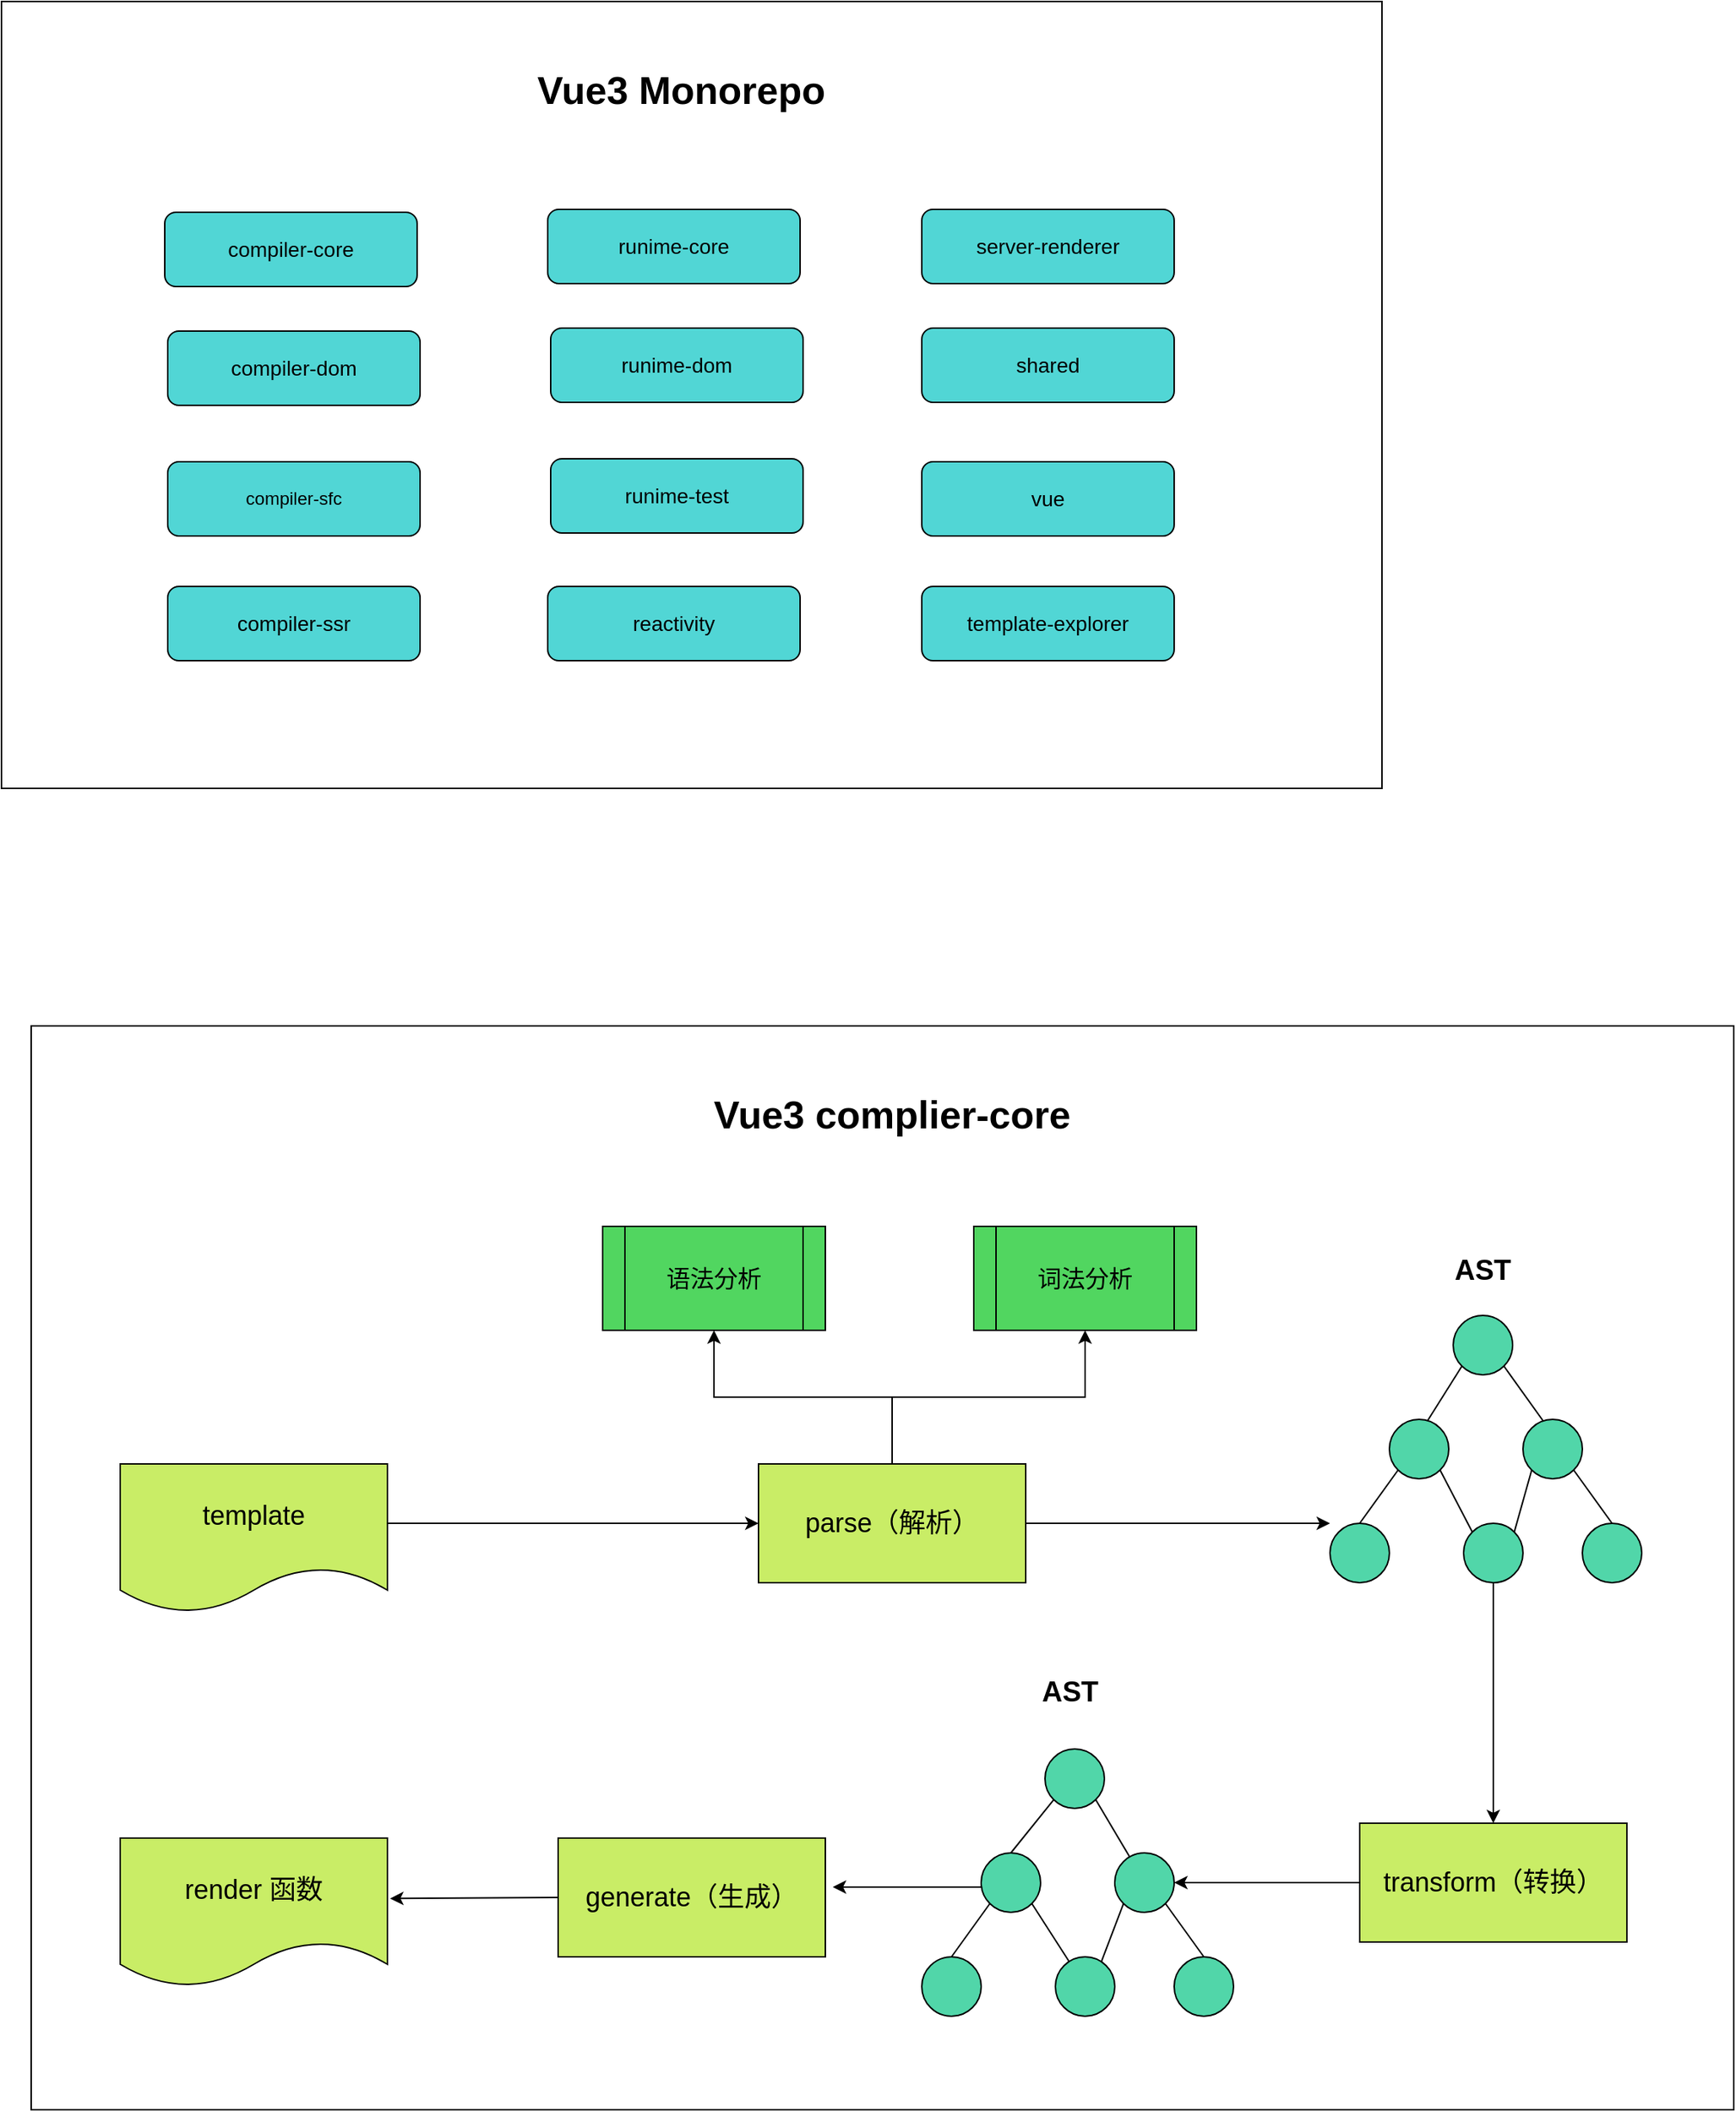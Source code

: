 <mxfile version="13.9.2" type="github">
  <diagram id="C5RBs43oDa-KdzZeNtuy" name="Page-1">
    <mxGraphModel dx="1351" dy="789" grid="1" gridSize="10" guides="1" tooltips="1" connect="1" arrows="1" fold="1" page="1" pageScale="1" pageWidth="1654" pageHeight="2336" math="0" shadow="0">
      <root>
        <mxCell id="WIyWlLk6GJQsqaUBKTNV-0" />
        <mxCell id="WIyWlLk6GJQsqaUBKTNV-1" parent="WIyWlLk6GJQsqaUBKTNV-0" />
        <mxCell id="2uKyOJZ1EWHe63vv_vlm-28" value="" style="rounded=0;whiteSpace=wrap;html=1;" vertex="1" parent="WIyWlLk6GJQsqaUBKTNV-1">
          <mxGeometry x="120" y="30" width="930" height="530" as="geometry" />
        </mxCell>
        <mxCell id="2uKyOJZ1EWHe63vv_vlm-29" value="&lt;font style=&quot;font-size: 14px&quot;&gt;compiler-core&lt;/font&gt;" style="rounded=1;whiteSpace=wrap;html=1;fillColor=#51D6D5;" vertex="1" parent="WIyWlLk6GJQsqaUBKTNV-1">
          <mxGeometry x="230" y="172" width="170" height="50" as="geometry" />
        </mxCell>
        <mxCell id="2uKyOJZ1EWHe63vv_vlm-30" value="&lt;font style=&quot;font-size: 14px&quot;&gt;compiler-dom&lt;/font&gt;" style="rounded=1;whiteSpace=wrap;html=1;fillColor=#51D6D5;" vertex="1" parent="WIyWlLk6GJQsqaUBKTNV-1">
          <mxGeometry x="232" y="252" width="170" height="50" as="geometry" />
        </mxCell>
        <mxCell id="2uKyOJZ1EWHe63vv_vlm-31" value="compiler-sfc" style="rounded=1;whiteSpace=wrap;html=1;fillColor=#51D6D5;" vertex="1" parent="WIyWlLk6GJQsqaUBKTNV-1">
          <mxGeometry x="232" y="340" width="170" height="50" as="geometry" />
        </mxCell>
        <mxCell id="2uKyOJZ1EWHe63vv_vlm-32" value="&lt;font style=&quot;font-size: 14px&quot;&gt;compiler-ssr&lt;/font&gt;" style="rounded=1;whiteSpace=wrap;html=1;fillColor=#51D6D5;" vertex="1" parent="WIyWlLk6GJQsqaUBKTNV-1">
          <mxGeometry x="232" y="424" width="170" height="50" as="geometry" />
        </mxCell>
        <mxCell id="2uKyOJZ1EWHe63vv_vlm-33" value="&lt;font style=&quot;font-size: 14px&quot;&gt;reactivity&lt;/font&gt;" style="rounded=1;whiteSpace=wrap;html=1;fillColor=#51D6D5;" vertex="1" parent="WIyWlLk6GJQsqaUBKTNV-1">
          <mxGeometry x="488" y="424" width="170" height="50" as="geometry" />
        </mxCell>
        <mxCell id="2uKyOJZ1EWHe63vv_vlm-34" value="&lt;font style=&quot;font-size: 14px&quot;&gt;runime-core&lt;/font&gt;" style="rounded=1;whiteSpace=wrap;html=1;fillColor=#51D6D5;" vertex="1" parent="WIyWlLk6GJQsqaUBKTNV-1">
          <mxGeometry x="488" y="170" width="170" height="50" as="geometry" />
        </mxCell>
        <mxCell id="2uKyOJZ1EWHe63vv_vlm-35" value="&lt;font style=&quot;font-size: 14px&quot;&gt;runime-dom&lt;/font&gt;" style="rounded=1;whiteSpace=wrap;html=1;fillColor=#51D6D5;" vertex="1" parent="WIyWlLk6GJQsqaUBKTNV-1">
          <mxGeometry x="490" y="250" width="170" height="50" as="geometry" />
        </mxCell>
        <mxCell id="2uKyOJZ1EWHe63vv_vlm-36" value="&lt;font style=&quot;font-size: 14px&quot;&gt;runime-test&lt;/font&gt;" style="rounded=1;whiteSpace=wrap;html=1;fillColor=#51D6D5;" vertex="1" parent="WIyWlLk6GJQsqaUBKTNV-1">
          <mxGeometry x="490" y="338" width="170" height="50" as="geometry" />
        </mxCell>
        <mxCell id="2uKyOJZ1EWHe63vv_vlm-37" value="&lt;font style=&quot;font-size: 14px&quot;&gt;server-renderer&lt;/font&gt;" style="rounded=1;whiteSpace=wrap;html=1;fillColor=#51D6D5;" vertex="1" parent="WIyWlLk6GJQsqaUBKTNV-1">
          <mxGeometry x="740" y="170" width="170" height="50" as="geometry" />
        </mxCell>
        <mxCell id="2uKyOJZ1EWHe63vv_vlm-38" value="&lt;font style=&quot;font-size: 14px&quot;&gt;shared&lt;/font&gt;" style="rounded=1;whiteSpace=wrap;html=1;fillColor=#51D6D5;" vertex="1" parent="WIyWlLk6GJQsqaUBKTNV-1">
          <mxGeometry x="740" y="250" width="170" height="50" as="geometry" />
        </mxCell>
        <mxCell id="2uKyOJZ1EWHe63vv_vlm-39" value="&lt;font style=&quot;font-size: 14px&quot;&gt;template-explorer&lt;/font&gt;" style="rounded=1;whiteSpace=wrap;html=1;fillColor=#51D6D5;" vertex="1" parent="WIyWlLk6GJQsqaUBKTNV-1">
          <mxGeometry x="740" y="424" width="170" height="50" as="geometry" />
        </mxCell>
        <mxCell id="2uKyOJZ1EWHe63vv_vlm-40" value="&lt;font style=&quot;font-size: 14px&quot;&gt;vue&lt;/font&gt;" style="rounded=1;whiteSpace=wrap;html=1;fillColor=#51D6D5;" vertex="1" parent="WIyWlLk6GJQsqaUBKTNV-1">
          <mxGeometry x="740" y="340" width="170" height="50" as="geometry" />
        </mxCell>
        <mxCell id="2uKyOJZ1EWHe63vv_vlm-41" value="&lt;font style=&quot;font-size: 26px&quot;&gt;&lt;b&gt;Vue3 Monorepo&lt;/b&gt;&lt;/font&gt;" style="text;html=1;strokeColor=none;fillColor=none;align=center;verticalAlign=middle;whiteSpace=wrap;rounded=0;" vertex="1" parent="WIyWlLk6GJQsqaUBKTNV-1">
          <mxGeometry x="446" y="80" width="264" height="20" as="geometry" />
        </mxCell>
        <mxCell id="2uKyOJZ1EWHe63vv_vlm-102" value="" style="rounded=0;whiteSpace=wrap;html=1;fillColor=#FFFFFF;" vertex="1" parent="WIyWlLk6GJQsqaUBKTNV-1">
          <mxGeometry x="140" y="720" width="1147" height="730" as="geometry" />
        </mxCell>
        <mxCell id="2uKyOJZ1EWHe63vv_vlm-150" style="edgeStyle=none;rounded=0;orthogonalLoop=1;jettySize=auto;html=1;endArrow=classic;endFill=1;entryX=0;entryY=0.5;entryDx=0;entryDy=0;" edge="1" parent="WIyWlLk6GJQsqaUBKTNV-1" target="2uKyOJZ1EWHe63vv_vlm-108">
          <mxGeometry relative="1" as="geometry">
            <mxPoint x="610" y="1065" as="targetPoint" />
            <mxPoint x="380" y="1055" as="sourcePoint" />
          </mxGeometry>
        </mxCell>
        <mxCell id="2uKyOJZ1EWHe63vv_vlm-104" value="&lt;font style=&quot;font-size: 18px&quot;&gt;template&lt;/font&gt;" style="shape=document;whiteSpace=wrap;html=1;boundedLbl=1;fillColor=#C9ED66;" vertex="1" parent="WIyWlLk6GJQsqaUBKTNV-1">
          <mxGeometry x="200" y="1015" width="180" height="100" as="geometry" />
        </mxCell>
        <mxCell id="2uKyOJZ1EWHe63vv_vlm-105" style="edgeStyle=orthogonalEdgeStyle;rounded=0;orthogonalLoop=1;jettySize=auto;html=1;exitX=0.5;exitY=0;exitDx=0;exitDy=0;entryX=0.5;entryY=1;entryDx=0;entryDy=0;" edge="1" parent="WIyWlLk6GJQsqaUBKTNV-1" source="2uKyOJZ1EWHe63vv_vlm-108" target="2uKyOJZ1EWHe63vv_vlm-109">
          <mxGeometry relative="1" as="geometry" />
        </mxCell>
        <mxCell id="2uKyOJZ1EWHe63vv_vlm-106" style="edgeStyle=orthogonalEdgeStyle;rounded=0;orthogonalLoop=1;jettySize=auto;html=1;exitX=0.5;exitY=0;exitDx=0;exitDy=0;entryX=0.5;entryY=1;entryDx=0;entryDy=0;" edge="1" parent="WIyWlLk6GJQsqaUBKTNV-1" source="2uKyOJZ1EWHe63vv_vlm-108" target="2uKyOJZ1EWHe63vv_vlm-110">
          <mxGeometry relative="1" as="geometry" />
        </mxCell>
        <mxCell id="2uKyOJZ1EWHe63vv_vlm-107" style="edgeStyle=orthogonalEdgeStyle;rounded=0;orthogonalLoop=1;jettySize=auto;html=1;exitX=1;exitY=0.5;exitDx=0;exitDy=0;" edge="1" parent="WIyWlLk6GJQsqaUBKTNV-1" source="2uKyOJZ1EWHe63vv_vlm-108">
          <mxGeometry relative="1" as="geometry">
            <mxPoint x="1015" y="1055.0" as="targetPoint" />
          </mxGeometry>
        </mxCell>
        <mxCell id="2uKyOJZ1EWHe63vv_vlm-108" value="&lt;span style=&quot;font-size: 18px&quot;&gt;parse（解析）&lt;/span&gt;" style="rounded=0;whiteSpace=wrap;html=1;fillColor=#C9ED66;" vertex="1" parent="WIyWlLk6GJQsqaUBKTNV-1">
          <mxGeometry x="630" y="1015" width="180" height="80" as="geometry" />
        </mxCell>
        <mxCell id="2uKyOJZ1EWHe63vv_vlm-109" value="&lt;font style=&quot;font-size: 16px&quot;&gt;语法分析&lt;/font&gt;" style="shape=process;whiteSpace=wrap;html=1;backgroundOutline=1;fillColor=#51D660;" vertex="1" parent="WIyWlLk6GJQsqaUBKTNV-1">
          <mxGeometry x="525" y="855" width="150" height="70" as="geometry" />
        </mxCell>
        <mxCell id="2uKyOJZ1EWHe63vv_vlm-110" value="&lt;font style=&quot;font-size: 16px&quot;&gt;词法分析&lt;/font&gt;" style="shape=process;whiteSpace=wrap;html=1;backgroundOutline=1;fillColor=#51D660;" vertex="1" parent="WIyWlLk6GJQsqaUBKTNV-1">
          <mxGeometry x="775" y="855" width="150" height="70" as="geometry" />
        </mxCell>
        <mxCell id="2uKyOJZ1EWHe63vv_vlm-111" style="edgeStyle=none;rounded=0;orthogonalLoop=1;jettySize=auto;html=1;exitX=0;exitY=1;exitDx=0;exitDy=0;endArrow=none;endFill=0;" edge="1" parent="WIyWlLk6GJQsqaUBKTNV-1" source="2uKyOJZ1EWHe63vv_vlm-113">
          <mxGeometry relative="1" as="geometry">
            <mxPoint x="1075" y="995.0" as="targetPoint" />
          </mxGeometry>
        </mxCell>
        <mxCell id="2uKyOJZ1EWHe63vv_vlm-112" style="edgeStyle=none;rounded=0;orthogonalLoop=1;jettySize=auto;html=1;exitX=1;exitY=1;exitDx=0;exitDy=0;endArrow=none;endFill=0;" edge="1" parent="WIyWlLk6GJQsqaUBKTNV-1" source="2uKyOJZ1EWHe63vv_vlm-113">
          <mxGeometry relative="1" as="geometry">
            <mxPoint x="1165" y="995.0" as="targetPoint" />
          </mxGeometry>
        </mxCell>
        <mxCell id="2uKyOJZ1EWHe63vv_vlm-113" value="" style="ellipse;whiteSpace=wrap;html=1;aspect=fixed;fillColor=#51D6A9;" vertex="1" parent="WIyWlLk6GJQsqaUBKTNV-1">
          <mxGeometry x="1098" y="915" width="40" height="40" as="geometry" />
        </mxCell>
        <mxCell id="2uKyOJZ1EWHe63vv_vlm-114" style="edgeStyle=none;rounded=0;orthogonalLoop=1;jettySize=auto;html=1;exitX=0;exitY=1;exitDx=0;exitDy=0;entryX=0.5;entryY=0;entryDx=0;entryDy=0;endArrow=none;endFill=0;" edge="1" parent="WIyWlLk6GJQsqaUBKTNV-1" source="2uKyOJZ1EWHe63vv_vlm-116" target="2uKyOJZ1EWHe63vv_vlm-120">
          <mxGeometry relative="1" as="geometry">
            <mxPoint x="1045" y="1045" as="targetPoint" />
          </mxGeometry>
        </mxCell>
        <mxCell id="2uKyOJZ1EWHe63vv_vlm-115" style="edgeStyle=none;rounded=0;orthogonalLoop=1;jettySize=auto;html=1;exitX=1;exitY=1;exitDx=0;exitDy=0;entryX=0;entryY=0;entryDx=0;entryDy=0;endArrow=none;endFill=0;" edge="1" parent="WIyWlLk6GJQsqaUBKTNV-1" source="2uKyOJZ1EWHe63vv_vlm-116" target="2uKyOJZ1EWHe63vv_vlm-122">
          <mxGeometry relative="1" as="geometry" />
        </mxCell>
        <mxCell id="2uKyOJZ1EWHe63vv_vlm-116" value="" style="ellipse;whiteSpace=wrap;html=1;aspect=fixed;fillColor=#51D6A9;" vertex="1" parent="WIyWlLk6GJQsqaUBKTNV-1">
          <mxGeometry x="1055" y="985" width="40" height="40" as="geometry" />
        </mxCell>
        <mxCell id="2uKyOJZ1EWHe63vv_vlm-117" style="edgeStyle=none;rounded=0;orthogonalLoop=1;jettySize=auto;html=1;exitX=1;exitY=1;exitDx=0;exitDy=0;entryX=0.5;entryY=0;entryDx=0;entryDy=0;endArrow=none;endFill=0;" edge="1" parent="WIyWlLk6GJQsqaUBKTNV-1" source="2uKyOJZ1EWHe63vv_vlm-119" target="2uKyOJZ1EWHe63vv_vlm-123">
          <mxGeometry relative="1" as="geometry" />
        </mxCell>
        <mxCell id="2uKyOJZ1EWHe63vv_vlm-118" style="edgeStyle=none;rounded=0;orthogonalLoop=1;jettySize=auto;html=1;exitX=0;exitY=1;exitDx=0;exitDy=0;entryX=1;entryY=0;entryDx=0;entryDy=0;endArrow=none;endFill=0;" edge="1" parent="WIyWlLk6GJQsqaUBKTNV-1" source="2uKyOJZ1EWHe63vv_vlm-119" target="2uKyOJZ1EWHe63vv_vlm-122">
          <mxGeometry relative="1" as="geometry" />
        </mxCell>
        <mxCell id="2uKyOJZ1EWHe63vv_vlm-119" value="" style="ellipse;whiteSpace=wrap;html=1;aspect=fixed;fillColor=#51D6A9;" vertex="1" parent="WIyWlLk6GJQsqaUBKTNV-1">
          <mxGeometry x="1145" y="985" width="40" height="40" as="geometry" />
        </mxCell>
        <mxCell id="2uKyOJZ1EWHe63vv_vlm-120" value="" style="ellipse;whiteSpace=wrap;html=1;aspect=fixed;fillColor=#51D6A9;" vertex="1" parent="WIyWlLk6GJQsqaUBKTNV-1">
          <mxGeometry x="1015" y="1055" width="40" height="40" as="geometry" />
        </mxCell>
        <mxCell id="2uKyOJZ1EWHe63vv_vlm-121" style="edgeStyle=orthogonalEdgeStyle;rounded=0;orthogonalLoop=1;jettySize=auto;html=1;exitX=0.5;exitY=1;exitDx=0;exitDy=0;" edge="1" parent="WIyWlLk6GJQsqaUBKTNV-1" source="2uKyOJZ1EWHe63vv_vlm-122" target="2uKyOJZ1EWHe63vv_vlm-138">
          <mxGeometry relative="1" as="geometry" />
        </mxCell>
        <mxCell id="2uKyOJZ1EWHe63vv_vlm-122" value="" style="ellipse;whiteSpace=wrap;html=1;aspect=fixed;fillColor=#51D6A9;" vertex="1" parent="WIyWlLk6GJQsqaUBKTNV-1">
          <mxGeometry x="1105" y="1055" width="40" height="40" as="geometry" />
        </mxCell>
        <mxCell id="2uKyOJZ1EWHe63vv_vlm-123" value="" style="ellipse;whiteSpace=wrap;html=1;aspect=fixed;fillColor=#51D6A9;" vertex="1" parent="WIyWlLk6GJQsqaUBKTNV-1">
          <mxGeometry x="1185" y="1055" width="40" height="40" as="geometry" />
        </mxCell>
        <mxCell id="2uKyOJZ1EWHe63vv_vlm-124" style="edgeStyle=none;rounded=0;orthogonalLoop=1;jettySize=auto;html=1;exitX=1;exitY=1;exitDx=0;exitDy=0;endArrow=none;endFill=0;" edge="1" parent="WIyWlLk6GJQsqaUBKTNV-1" source="2uKyOJZ1EWHe63vv_vlm-126">
          <mxGeometry relative="1" as="geometry">
            <mxPoint x="882.0" y="1283.0" as="targetPoint" />
          </mxGeometry>
        </mxCell>
        <mxCell id="2uKyOJZ1EWHe63vv_vlm-125" style="edgeStyle=none;rounded=0;orthogonalLoop=1;jettySize=auto;html=1;exitX=0;exitY=1;exitDx=0;exitDy=0;entryX=0.5;entryY=0;entryDx=0;entryDy=0;endArrow=none;endFill=0;" edge="1" parent="WIyWlLk6GJQsqaUBKTNV-1" source="2uKyOJZ1EWHe63vv_vlm-126" target="2uKyOJZ1EWHe63vv_vlm-130">
          <mxGeometry relative="1" as="geometry" />
        </mxCell>
        <mxCell id="2uKyOJZ1EWHe63vv_vlm-126" value="" style="ellipse;whiteSpace=wrap;html=1;aspect=fixed;fillColor=#51D6A9;" vertex="1" parent="WIyWlLk6GJQsqaUBKTNV-1">
          <mxGeometry x="823" y="1207" width="40" height="40" as="geometry" />
        </mxCell>
        <mxCell id="2uKyOJZ1EWHe63vv_vlm-128" style="edgeStyle=none;rounded=0;orthogonalLoop=1;jettySize=auto;html=1;exitX=0;exitY=1;exitDx=0;exitDy=0;entryX=0.5;entryY=0;entryDx=0;entryDy=0;endArrow=none;endFill=0;" edge="1" parent="WIyWlLk6GJQsqaUBKTNV-1" source="2uKyOJZ1EWHe63vv_vlm-130" target="2uKyOJZ1EWHe63vv_vlm-134">
          <mxGeometry relative="1" as="geometry" />
        </mxCell>
        <mxCell id="2uKyOJZ1EWHe63vv_vlm-129" style="edgeStyle=none;rounded=0;orthogonalLoop=1;jettySize=auto;html=1;exitX=1;exitY=1;exitDx=0;exitDy=0;endArrow=none;endFill=0;" edge="1" parent="WIyWlLk6GJQsqaUBKTNV-1" source="2uKyOJZ1EWHe63vv_vlm-130" target="2uKyOJZ1EWHe63vv_vlm-135">
          <mxGeometry relative="1" as="geometry" />
        </mxCell>
        <mxCell id="2uKyOJZ1EWHe63vv_vlm-147" style="edgeStyle=none;rounded=0;orthogonalLoop=1;jettySize=auto;html=1;endArrow=classic;endFill=1;" edge="1" parent="WIyWlLk6GJQsqaUBKTNV-1">
          <mxGeometry relative="1" as="geometry">
            <mxPoint x="780" y="1300" as="sourcePoint" />
            <mxPoint x="680" y="1300" as="targetPoint" />
          </mxGeometry>
        </mxCell>
        <mxCell id="2uKyOJZ1EWHe63vv_vlm-130" value="" style="ellipse;whiteSpace=wrap;html=1;aspect=fixed;fillColor=#51D6A9;" vertex="1" parent="WIyWlLk6GJQsqaUBKTNV-1">
          <mxGeometry x="780" y="1277" width="40" height="40" as="geometry" />
        </mxCell>
        <mxCell id="2uKyOJZ1EWHe63vv_vlm-131" style="edgeStyle=none;rounded=0;orthogonalLoop=1;jettySize=auto;html=1;exitX=0;exitY=1;exitDx=0;exitDy=0;endArrow=none;endFill=0;entryX=0.75;entryY=0.146;entryDx=0;entryDy=0;entryPerimeter=0;" edge="1" parent="WIyWlLk6GJQsqaUBKTNV-1" source="2uKyOJZ1EWHe63vv_vlm-133" target="2uKyOJZ1EWHe63vv_vlm-135">
          <mxGeometry relative="1" as="geometry">
            <mxPoint x="860" y="1344" as="targetPoint" />
          </mxGeometry>
        </mxCell>
        <mxCell id="2uKyOJZ1EWHe63vv_vlm-132" style="edgeStyle=none;rounded=0;orthogonalLoop=1;jettySize=auto;html=1;exitX=1;exitY=1;exitDx=0;exitDy=0;entryX=0.5;entryY=0;entryDx=0;entryDy=0;endArrow=none;endFill=0;" edge="1" parent="WIyWlLk6GJQsqaUBKTNV-1" source="2uKyOJZ1EWHe63vv_vlm-133" target="2uKyOJZ1EWHe63vv_vlm-136">
          <mxGeometry relative="1" as="geometry" />
        </mxCell>
        <mxCell id="2uKyOJZ1EWHe63vv_vlm-133" value="" style="ellipse;whiteSpace=wrap;html=1;aspect=fixed;fillColor=#51D6A9;" vertex="1" parent="WIyWlLk6GJQsqaUBKTNV-1">
          <mxGeometry x="870" y="1277" width="40" height="40" as="geometry" />
        </mxCell>
        <mxCell id="2uKyOJZ1EWHe63vv_vlm-134" value="" style="ellipse;whiteSpace=wrap;html=1;aspect=fixed;fillColor=#51D6A9;" vertex="1" parent="WIyWlLk6GJQsqaUBKTNV-1">
          <mxGeometry x="740" y="1347" width="40" height="40" as="geometry" />
        </mxCell>
        <mxCell id="2uKyOJZ1EWHe63vv_vlm-135" value="" style="ellipse;whiteSpace=wrap;html=1;aspect=fixed;fillColor=#51D6A9;" vertex="1" parent="WIyWlLk6GJQsqaUBKTNV-1">
          <mxGeometry x="830" y="1347" width="40" height="40" as="geometry" />
        </mxCell>
        <mxCell id="2uKyOJZ1EWHe63vv_vlm-136" value="" style="ellipse;whiteSpace=wrap;html=1;aspect=fixed;fillColor=#51D6A9;" vertex="1" parent="WIyWlLk6GJQsqaUBKTNV-1">
          <mxGeometry x="910" y="1347" width="40" height="40" as="geometry" />
        </mxCell>
        <mxCell id="2uKyOJZ1EWHe63vv_vlm-144" style="edgeStyle=none;rounded=0;orthogonalLoop=1;jettySize=auto;html=1;exitX=0;exitY=0.5;exitDx=0;exitDy=0;endArrow=classic;endFill=1;entryX=1;entryY=0.5;entryDx=0;entryDy=0;" edge="1" parent="WIyWlLk6GJQsqaUBKTNV-1" source="2uKyOJZ1EWHe63vv_vlm-138" target="2uKyOJZ1EWHe63vv_vlm-133">
          <mxGeometry relative="1" as="geometry">
            <mxPoint x="930" y="1297" as="targetPoint" />
          </mxGeometry>
        </mxCell>
        <mxCell id="2uKyOJZ1EWHe63vv_vlm-138" value="&lt;span style=&quot;font-size: 18px&quot;&gt;transform（转换）&lt;/span&gt;" style="rounded=0;whiteSpace=wrap;html=1;fillColor=#C9ED66;" vertex="1" parent="WIyWlLk6GJQsqaUBKTNV-1">
          <mxGeometry x="1035" y="1257" width="180" height="80" as="geometry" />
        </mxCell>
        <mxCell id="2uKyOJZ1EWHe63vv_vlm-139" value="&lt;font style=&quot;font-size: 19px&quot;&gt;&lt;b&gt;AST&lt;/b&gt;&lt;/font&gt;" style="text;html=1;strokeColor=none;fillColor=none;align=center;verticalAlign=middle;whiteSpace=wrap;rounded=0;" vertex="1" parent="WIyWlLk6GJQsqaUBKTNV-1">
          <mxGeometry x="1098" y="875" width="40" height="20" as="geometry" />
        </mxCell>
        <mxCell id="2uKyOJZ1EWHe63vv_vlm-140" value="&lt;font style=&quot;font-size: 19px&quot;&gt;&lt;b&gt;AST&lt;/b&gt;&lt;/font&gt;" style="text;html=1;strokeColor=none;fillColor=none;align=center;verticalAlign=middle;whiteSpace=wrap;rounded=0;" vertex="1" parent="WIyWlLk6GJQsqaUBKTNV-1">
          <mxGeometry x="820" y="1159" width="40" height="20" as="geometry" />
        </mxCell>
        <mxCell id="2uKyOJZ1EWHe63vv_vlm-141" value="&lt;font style=&quot;font-size: 18px&quot;&gt;render 函数&lt;/font&gt;" style="shape=document;whiteSpace=wrap;html=1;boundedLbl=1;fillColor=#C9ED66;" vertex="1" parent="WIyWlLk6GJQsqaUBKTNV-1">
          <mxGeometry x="200" y="1267" width="180" height="100" as="geometry" />
        </mxCell>
        <mxCell id="2uKyOJZ1EWHe63vv_vlm-151" style="edgeStyle=none;rounded=0;orthogonalLoop=1;jettySize=auto;html=1;exitX=0;exitY=0.5;exitDx=0;exitDy=0;entryX=1.01;entryY=0.407;entryDx=0;entryDy=0;entryPerimeter=0;endArrow=classic;endFill=1;" edge="1" parent="WIyWlLk6GJQsqaUBKTNV-1" source="2uKyOJZ1EWHe63vv_vlm-145" target="2uKyOJZ1EWHe63vv_vlm-141">
          <mxGeometry relative="1" as="geometry" />
        </mxCell>
        <mxCell id="2uKyOJZ1EWHe63vv_vlm-145" value="&lt;font style=&quot;font-size: 18px&quot;&gt;generate（生成）&lt;/font&gt;" style="rounded=0;whiteSpace=wrap;html=1;fillColor=#C9ED66;" vertex="1" parent="WIyWlLk6GJQsqaUBKTNV-1">
          <mxGeometry x="495" y="1267" width="180" height="80" as="geometry" />
        </mxCell>
        <mxCell id="2uKyOJZ1EWHe63vv_vlm-152" value="&lt;font style=&quot;font-size: 26px&quot;&gt;&lt;b&gt;Vue3 complier-core&lt;/b&gt;&lt;/font&gt;" style="text;html=1;strokeColor=none;fillColor=none;align=center;verticalAlign=middle;whiteSpace=wrap;rounded=0;" vertex="1" parent="WIyWlLk6GJQsqaUBKTNV-1">
          <mxGeometry x="588" y="770" width="264" height="20" as="geometry" />
        </mxCell>
      </root>
    </mxGraphModel>
  </diagram>
</mxfile>
